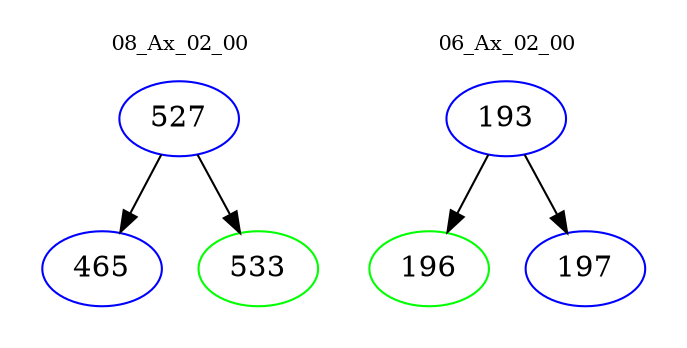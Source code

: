 digraph{
subgraph cluster_0 {
color = white
label = "08_Ax_02_00";
fontsize=10;
T0_527 [label="527", color="blue"]
T0_527 -> T0_465 [color="black"]
T0_465 [label="465", color="blue"]
T0_527 -> T0_533 [color="black"]
T0_533 [label="533", color="green"]
}
subgraph cluster_1 {
color = white
label = "06_Ax_02_00";
fontsize=10;
T1_193 [label="193", color="blue"]
T1_193 -> T1_196 [color="black"]
T1_196 [label="196", color="green"]
T1_193 -> T1_197 [color="black"]
T1_197 [label="197", color="blue"]
}
}
